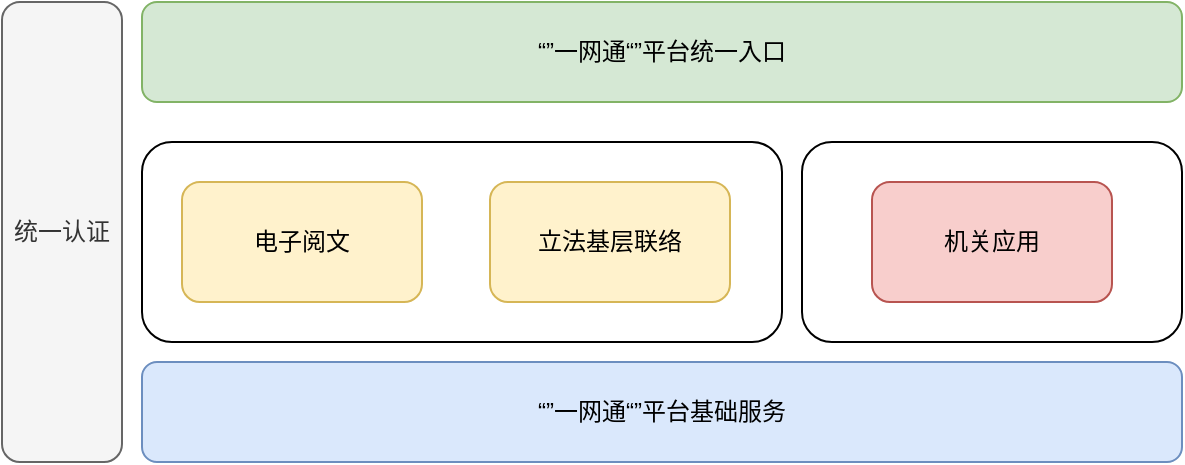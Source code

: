 <mxfile version="20.8.20" type="github" pages="2">
  <diagram name="第 1 页" id="pQDVxM2M9dCHp5uxvHCa">
    <mxGraphModel dx="1070" dy="815" grid="1" gridSize="10" guides="1" tooltips="1" connect="1" arrows="1" fold="1" page="1" pageScale="1" pageWidth="827" pageHeight="1169" math="0" shadow="0">
      <root>
        <mxCell id="0" />
        <mxCell id="1" parent="0" />
        <mxCell id="JEAbACyAYDQi8RaKUkbI-2" value="“”一网通“”平台基础服务" style="rounded=1;whiteSpace=wrap;html=1;fillColor=#dae8fc;strokeColor=#6c8ebf;" vertex="1" parent="1">
          <mxGeometry x="120" y="520" width="520" height="50" as="geometry" />
        </mxCell>
        <mxCell id="JEAbACyAYDQi8RaKUkbI-3" value="" style="rounded=1;whiteSpace=wrap;html=1;" vertex="1" parent="1">
          <mxGeometry x="120" y="410" width="320" height="100" as="geometry" />
        </mxCell>
        <mxCell id="JEAbACyAYDQi8RaKUkbI-5" value="电子阅文" style="rounded=1;whiteSpace=wrap;html=1;fillColor=#fff2cc;strokeColor=#d6b656;" vertex="1" parent="1">
          <mxGeometry x="140" y="430" width="120" height="60" as="geometry" />
        </mxCell>
        <mxCell id="JEAbACyAYDQi8RaKUkbI-6" value="立法基层联络" style="rounded=1;whiteSpace=wrap;html=1;fillColor=#fff2cc;strokeColor=#d6b656;" vertex="1" parent="1">
          <mxGeometry x="294" y="430" width="120" height="60" as="geometry" />
        </mxCell>
        <mxCell id="JEAbACyAYDQi8RaKUkbI-8" value="" style="rounded=1;whiteSpace=wrap;html=1;" vertex="1" parent="1">
          <mxGeometry x="450" y="410" width="190" height="100" as="geometry" />
        </mxCell>
        <mxCell id="JEAbACyAYDQi8RaKUkbI-7" value="机关应用" style="rounded=1;whiteSpace=wrap;html=1;fillColor=#f8cecc;strokeColor=#b85450;" vertex="1" parent="1">
          <mxGeometry x="485" y="430" width="120" height="60" as="geometry" />
        </mxCell>
        <mxCell id="JEAbACyAYDQi8RaKUkbI-9" value="“”一网通“”平台统一入口" style="rounded=1;whiteSpace=wrap;html=1;fillColor=#d5e8d4;strokeColor=#82b366;" vertex="1" parent="1">
          <mxGeometry x="120" y="340" width="520" height="50" as="geometry" />
        </mxCell>
        <mxCell id="JEAbACyAYDQi8RaKUkbI-10" value="统一认证" style="rounded=1;whiteSpace=wrap;html=1;fillColor=#f5f5f5;fontColor=#333333;strokeColor=#666666;" vertex="1" parent="1">
          <mxGeometry x="50" y="340" width="60" height="230" as="geometry" />
        </mxCell>
      </root>
    </mxGraphModel>
  </diagram>
  <diagram id="ntfk-knJC145wX_8kQLO" name="第 2 页">
    <mxGraphModel dx="1070" dy="815" grid="1" gridSize="10" guides="1" tooltips="1" connect="1" arrows="1" fold="1" page="1" pageScale="1" pageWidth="827" pageHeight="1169" math="0" shadow="0">
      <root>
        <mxCell id="0" />
        <mxCell id="1" parent="0" />
        <mxCell id="UMUxru8z18m9kWlNGcS6-9" value="“”一网通“”平台基础服务" style="rounded=1;whiteSpace=wrap;html=1;fillColor=#dae8fc;strokeColor=#6c8ebf;" vertex="1" parent="1">
          <mxGeometry x="130" y="570" width="520" height="50" as="geometry" />
        </mxCell>
        <mxCell id="UMUxru8z18m9kWlNGcS6-10" value="业务系统" style="rounded=1;whiteSpace=wrap;html=1;fontSize=18;" vertex="1" parent="1">
          <mxGeometry x="130" y="460" width="360" height="100" as="geometry" />
        </mxCell>
        <mxCell id="UMUxru8z18m9kWlNGcS6-13" value="" style="rounded=1;whiteSpace=wrap;html=1;" vertex="1" parent="1">
          <mxGeometry x="510" y="460" width="140" height="100" as="geometry" />
        </mxCell>
        <mxCell id="UMUxru8z18m9kWlNGcS6-15" value="客户端适配层" style="rounded=1;whiteSpace=wrap;html=1;fillColor=#d5e8d4;strokeColor=#82b366;" vertex="1" parent="1">
          <mxGeometry x="130" y="340" width="520" height="50" as="geometry" />
        </mxCell>
        <mxCell id="UMUxru8z18m9kWlNGcS6-16" value="统一认证" style="rounded=1;whiteSpace=wrap;html=1;fillColor=#f5f5f5;fontColor=#333333;strokeColor=#666666;" vertex="1" parent="1">
          <mxGeometry x="60" y="340" width="60" height="280" as="geometry" />
        </mxCell>
        <mxCell id="UMUxru8z18m9kWlNGcS6-17" value="其他客户端" style="ellipse;whiteSpace=wrap;html=1;" vertex="1" parent="1">
          <mxGeometry x="190" y="230" width="120" height="80" as="geometry" />
        </mxCell>
        <mxCell id="UMUxru8z18m9kWlNGcS6-20" value="国产化客户端" style="ellipse;whiteSpace=wrap;html=1;" vertex="1" parent="1">
          <mxGeometry x="460" y="230" width="120" height="80" as="geometry" />
        </mxCell>
        <mxCell id="UMUxru8z18m9kWlNGcS6-22" value="统一入口页面" style="rounded=1;whiteSpace=wrap;html=1;fillColor=#d5e8d4;strokeColor=#82b366;" vertex="1" parent="1">
          <mxGeometry x="130" y="400" width="520" height="50" as="geometry" />
        </mxCell>
        <mxCell id="UMUxru8z18m9kWlNGcS6-23" value="&lt;b&gt;代表履职数据接口&lt;/b&gt;" style="rounded=1;whiteSpace=wrap;html=1;" vertex="1" parent="1">
          <mxGeometry x="533" y="465" width="94" height="40" as="geometry" />
        </mxCell>
        <mxCell id="UMUxru8z18m9kWlNGcS6-25" value="&lt;b&gt;代表履职数据接口&lt;/b&gt;" style="rounded=1;whiteSpace=wrap;html=1;" vertex="1" parent="1">
          <mxGeometry x="533" y="513" width="94" height="40" as="geometry" />
        </mxCell>
      </root>
    </mxGraphModel>
  </diagram>
</mxfile>
